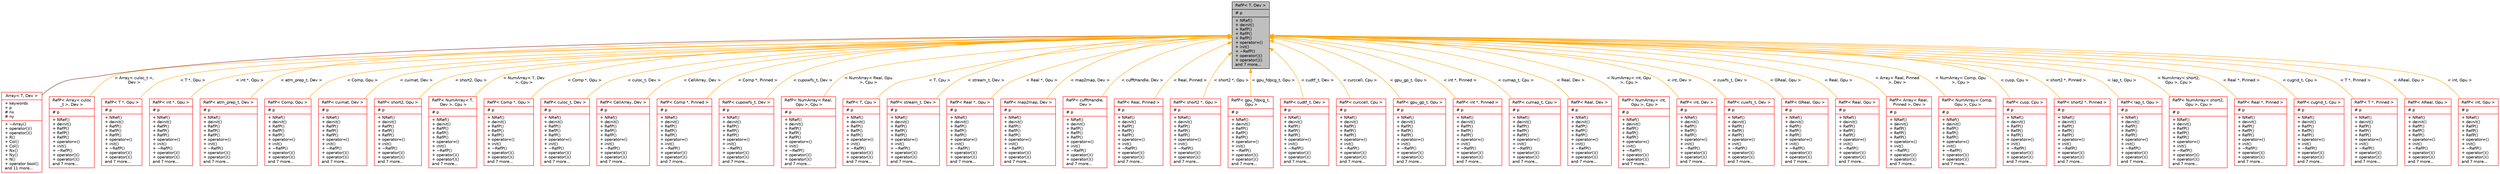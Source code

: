 digraph "RefP&lt; T, Dev &gt;"
{
 // INTERACTIVE_SVG=YES
  bgcolor="transparent";
  edge [fontname="Helvetica",fontsize="10",labelfontname="Helvetica",labelfontsize="10"];
  node [fontname="Helvetica",fontsize="10",shape=record];
  Node0 [label="{RefP\< T, Dev \>\n|# p\l|+ NRef()\l+ deinit()\l+ RefP()\l+ RefP()\l+ RefP()\l+ operator=()\l+ init()\l+ ~RefP()\l+ operator()()\l+ operator()()\land 7 more...\l}",height=0.2,width=0.4,color="black", fillcolor="grey75", style="filled", fontcolor="black"];
  Node0 -> Node1 [dir="back",color="firebrick4",fontsize="10",style="solid",arrowtail="onormal",fontname="Helvetica"];
  Node1 [label="{Array\< T, Dev \>\n|+ keywords\l+ p\l# nx\l# ny\l|+ ~Array()\l+ operator()()\l+ operator()()\l+ R()\l+ Col()\l+ Col()\l+ Nx()\l+ Ny()\l+ N()\l+ operator bool()\land 11 more...\l}",height=0.2,width=0.4,color="red",URL="$class_array.html"];
  Node0 -> Node69 [dir="back",color="orange",fontsize="10",style="solid",label=" \< Array\< culoc_t \>,\l Dev \>" ,fontname="Helvetica"];
  Node69 [label="{RefP\< Array\< culoc\l_t \>, Dev \>\n|# p\l|+ NRef()\l+ deinit()\l+ RefP()\l+ RefP()\l+ RefP()\l+ operator=()\l+ init()\l+ ~RefP()\l+ operator()()\l+ operator()()\land 7 more...\l}",height=0.2,width=0.4,color="red",URL="$class_ref_p.html"];
  Node0 -> Node70 [dir="back",color="orange",fontsize="10",style="solid",label=" \< T *, Gpu \>" ,fontname="Helvetica"];
  Node70 [label="{RefP\< T *, Gpu \>\n|# p\l|+ NRef()\l+ deinit()\l+ RefP()\l+ RefP()\l+ RefP()\l+ operator=()\l+ init()\l+ ~RefP()\l+ operator()()\l+ operator()()\land 7 more...\l}",height=0.2,width=0.4,color="red",URL="$class_ref_p.html"];
  Node0 -> Node71 [dir="back",color="orange",fontsize="10",style="solid",label=" \< int *, Gpu \>" ,fontname="Helvetica"];
  Node71 [label="{RefP\< int *, Gpu \>\n|# p\l|+ NRef()\l+ deinit()\l+ RefP()\l+ RefP()\l+ RefP()\l+ operator=()\l+ init()\l+ ~RefP()\l+ operator()()\l+ operator()()\land 7 more...\l}",height=0.2,width=0.4,color="red",URL="$class_ref_p.html"];
  Node0 -> Node72 [dir="back",color="orange",fontsize="10",style="solid",label=" \< atm_prep_t, Dev \>" ,fontname="Helvetica"];
  Node72 [label="{RefP\< atm_prep_t, Dev \>\n|# p\l|+ NRef()\l+ deinit()\l+ RefP()\l+ RefP()\l+ RefP()\l+ operator=()\l+ init()\l+ ~RefP()\l+ operator()()\l+ operator()()\land 7 more...\l}",height=0.2,width=0.4,color="red",URL="$class_ref_p.html"];
  Node0 -> Node73 [dir="back",color="orange",fontsize="10",style="solid",label=" \< Comp, Gpu \>" ,fontname="Helvetica"];
  Node73 [label="{RefP\< Comp, Gpu \>\n|# p\l|+ NRef()\l+ deinit()\l+ RefP()\l+ RefP()\l+ RefP()\l+ operator=()\l+ init()\l+ ~RefP()\l+ operator()()\l+ operator()()\land 7 more...\l}",height=0.2,width=0.4,color="red",URL="$class_ref_p.html"];
  Node0 -> Node74 [dir="back",color="orange",fontsize="10",style="solid",label=" \< cuimat, Dev \>" ,fontname="Helvetica"];
  Node74 [label="{RefP\< cuimat, Dev \>\n|# p\l|+ NRef()\l+ deinit()\l+ RefP()\l+ RefP()\l+ RefP()\l+ operator=()\l+ init()\l+ ~RefP()\l+ operator()()\l+ operator()()\land 7 more...\l}",height=0.2,width=0.4,color="red",URL="$class_ref_p.html"];
  Node0 -> Node75 [dir="back",color="orange",fontsize="10",style="solid",label=" \< short2, Gpu \>" ,fontname="Helvetica"];
  Node75 [label="{RefP\< short2, Gpu \>\n|# p\l|+ NRef()\l+ deinit()\l+ RefP()\l+ RefP()\l+ RefP()\l+ operator=()\l+ init()\l+ ~RefP()\l+ operator()()\l+ operator()()\land 7 more...\l}",height=0.2,width=0.4,color="red",URL="$class_ref_p.html"];
  Node0 -> Node76 [dir="back",color="orange",fontsize="10",style="solid",label=" \< NumArray\< T, Dev\l \>, Cpu \>" ,fontname="Helvetica"];
  Node76 [label="{RefP\< NumArray\< T,\l Dev \>, Cpu \>\n|# p\l|+ NRef()\l+ deinit()\l+ RefP()\l+ RefP()\l+ RefP()\l+ operator=()\l+ init()\l+ ~RefP()\l+ operator()()\l+ operator()()\land 7 more...\l}",height=0.2,width=0.4,color="red",URL="$class_ref_p.html"];
  Node0 -> Node77 [dir="back",color="orange",fontsize="10",style="solid",label=" \< Comp *, Gpu \>" ,fontname="Helvetica"];
  Node77 [label="{RefP\< Comp *, Gpu \>\n|# p\l|+ NRef()\l+ deinit()\l+ RefP()\l+ RefP()\l+ RefP()\l+ operator=()\l+ init()\l+ ~RefP()\l+ operator()()\l+ operator()()\land 7 more...\l}",height=0.2,width=0.4,color="red",URL="$class_ref_p.html"];
  Node0 -> Node78 [dir="back",color="orange",fontsize="10",style="solid",label=" \< culoc_t, Dev \>" ,fontname="Helvetica"];
  Node78 [label="{RefP\< culoc_t, Dev \>\n|# p\l|+ NRef()\l+ deinit()\l+ RefP()\l+ RefP()\l+ RefP()\l+ operator=()\l+ init()\l+ ~RefP()\l+ operator()()\l+ operator()()\land 7 more...\l}",height=0.2,width=0.4,color="red",URL="$class_ref_p.html"];
  Node0 -> Node79 [dir="back",color="orange",fontsize="10",style="solid",label=" \< CellArray, Dev \>" ,fontname="Helvetica"];
  Node79 [label="{RefP\< CellArray, Dev \>\n|# p\l|+ NRef()\l+ deinit()\l+ RefP()\l+ RefP()\l+ RefP()\l+ operator=()\l+ init()\l+ ~RefP()\l+ operator()()\l+ operator()()\land 7 more...\l}",height=0.2,width=0.4,color="red",URL="$class_ref_p.html"];
  Node0 -> Node80 [dir="back",color="orange",fontsize="10",style="solid",label=" \< Comp *, Pinned \>" ,fontname="Helvetica"];
  Node80 [label="{RefP\< Comp *, Pinned \>\n|# p\l|+ NRef()\l+ deinit()\l+ RefP()\l+ RefP()\l+ RefP()\l+ operator=()\l+ init()\l+ ~RefP()\l+ operator()()\l+ operator()()\land 7 more...\l}",height=0.2,width=0.4,color="red",URL="$class_ref_p.html"];
  Node0 -> Node81 [dir="back",color="orange",fontsize="10",style="solid",label=" \< cupowfs_t, Dev \>" ,fontname="Helvetica"];
  Node81 [label="{RefP\< cupowfs_t, Dev \>\n|# p\l|+ NRef()\l+ deinit()\l+ RefP()\l+ RefP()\l+ RefP()\l+ operator=()\l+ init()\l+ ~RefP()\l+ operator()()\l+ operator()()\land 7 more...\l}",height=0.2,width=0.4,color="red",URL="$class_ref_p.html"];
  Node0 -> Node82 [dir="back",color="orange",fontsize="10",style="solid",label=" \< NumArray\< Real, Gpu\l \>, Cpu \>" ,fontname="Helvetica"];
  Node82 [label="{RefP\< NumArray\< Real,\l Gpu \>, Cpu \>\n|# p\l|+ NRef()\l+ deinit()\l+ RefP()\l+ RefP()\l+ RefP()\l+ operator=()\l+ init()\l+ ~RefP()\l+ operator()()\l+ operator()()\land 7 more...\l}",height=0.2,width=0.4,color="red",URL="$class_ref_p.html"];
  Node0 -> Node83 [dir="back",color="orange",fontsize="10",style="solid",label=" \< T, Cpu \>" ,fontname="Helvetica"];
  Node83 [label="{RefP\< T, Cpu \>\n|# p\l|+ NRef()\l+ deinit()\l+ RefP()\l+ RefP()\l+ RefP()\l+ operator=()\l+ init()\l+ ~RefP()\l+ operator()()\l+ operator()()\land 7 more...\l}",height=0.2,width=0.4,color="red",URL="$class_ref_p.html"];
  Node0 -> Node84 [dir="back",color="orange",fontsize="10",style="solid",label=" \< stream_t, Dev \>" ,fontname="Helvetica"];
  Node84 [label="{RefP\< stream_t, Dev \>\n|# p\l|+ NRef()\l+ deinit()\l+ RefP()\l+ RefP()\l+ RefP()\l+ operator=()\l+ init()\l+ ~RefP()\l+ operator()()\l+ operator()()\land 7 more...\l}",height=0.2,width=0.4,color="red",URL="$class_ref_p.html"];
  Node0 -> Node85 [dir="back",color="orange",fontsize="10",style="solid",label=" \< Real *, Gpu \>" ,fontname="Helvetica"];
  Node85 [label="{RefP\< Real *, Gpu \>\n|# p\l|+ NRef()\l+ deinit()\l+ RefP()\l+ RefP()\l+ RefP()\l+ operator=()\l+ init()\l+ ~RefP()\l+ operator()()\l+ operator()()\land 7 more...\l}",height=0.2,width=0.4,color="red",URL="$class_ref_p.html"];
  Node0 -> Node86 [dir="back",color="orange",fontsize="10",style="solid",label=" \< map2map, Dev \>" ,fontname="Helvetica"];
  Node86 [label="{RefP\< map2map, Dev \>\n|# p\l|+ NRef()\l+ deinit()\l+ RefP()\l+ RefP()\l+ RefP()\l+ operator=()\l+ init()\l+ ~RefP()\l+ operator()()\l+ operator()()\land 7 more...\l}",height=0.2,width=0.4,color="red",URL="$class_ref_p.html"];
  Node0 -> Node87 [dir="back",color="orange",fontsize="10",style="solid",label=" \< cufftHandle, Dev \>" ,fontname="Helvetica"];
  Node87 [label="{RefP\< cufftHandle,\l Dev \>\n|# p\l|+ NRef()\l+ deinit()\l+ RefP()\l+ RefP()\l+ RefP()\l+ operator=()\l+ init()\l+ ~RefP()\l+ operator()()\l+ operator()()\land 7 more...\l}",height=0.2,width=0.4,color="red",URL="$class_ref_p.html"];
  Node0 -> Node88 [dir="back",color="orange",fontsize="10",style="solid",label=" \< Real, Pinned \>" ,fontname="Helvetica"];
  Node88 [label="{RefP\< Real, Pinned \>\n|# p\l|+ NRef()\l+ deinit()\l+ RefP()\l+ RefP()\l+ RefP()\l+ operator=()\l+ init()\l+ ~RefP()\l+ operator()()\l+ operator()()\land 7 more...\l}",height=0.2,width=0.4,color="red",URL="$class_ref_p.html"];
  Node0 -> Node89 [dir="back",color="orange",fontsize="10",style="solid",label=" \< short2 *, Gpu \>" ,fontname="Helvetica"];
  Node89 [label="{RefP\< short2 *, Gpu \>\n|# p\l|+ NRef()\l+ deinit()\l+ RefP()\l+ RefP()\l+ RefP()\l+ operator=()\l+ init()\l+ ~RefP()\l+ operator()()\l+ operator()()\land 7 more...\l}",height=0.2,width=0.4,color="red",URL="$class_ref_p.html"];
  Node0 -> Node90 [dir="back",color="orange",fontsize="10",style="solid",label=" \< gpu_fdpcg_t, Gpu \>" ,fontname="Helvetica"];
  Node90 [label="{RefP\< gpu_fdpcg_t,\l Gpu \>\n|# p\l|+ NRef()\l+ deinit()\l+ RefP()\l+ RefP()\l+ RefP()\l+ operator=()\l+ init()\l+ ~RefP()\l+ operator()()\l+ operator()()\land 7 more...\l}",height=0.2,width=0.4,color="red",URL="$class_ref_p.html"];
  Node0 -> Node91 [dir="back",color="orange",fontsize="10",style="solid",label=" \< cudtf_t, Dev \>" ,fontname="Helvetica"];
  Node91 [label="{RefP\< cudtf_t, Dev \>\n|# p\l|+ NRef()\l+ deinit()\l+ RefP()\l+ RefP()\l+ RefP()\l+ operator=()\l+ init()\l+ ~RefP()\l+ operator()()\l+ operator()()\land 7 more...\l}",height=0.2,width=0.4,color="red",URL="$class_ref_p.html"];
  Node0 -> Node92 [dir="back",color="orange",fontsize="10",style="solid",label=" \< curccell, Cpu \>" ,fontname="Helvetica"];
  Node92 [label="{RefP\< curccell, Cpu \>\n|# p\l|+ NRef()\l+ deinit()\l+ RefP()\l+ RefP()\l+ RefP()\l+ operator=()\l+ init()\l+ ~RefP()\l+ operator()()\l+ operator()()\land 7 more...\l}",height=0.2,width=0.4,color="red",URL="$class_ref_p.html"];
  Node0 -> Node93 [dir="back",color="orange",fontsize="10",style="solid",label=" \< gpu_gp_t, Gpu \>" ,fontname="Helvetica"];
  Node93 [label="{RefP\< gpu_gp_t, Gpu \>\n|# p\l|+ NRef()\l+ deinit()\l+ RefP()\l+ RefP()\l+ RefP()\l+ operator=()\l+ init()\l+ ~RefP()\l+ operator()()\l+ operator()()\land 7 more...\l}",height=0.2,width=0.4,color="red",URL="$class_ref_p.html"];
  Node0 -> Node94 [dir="back",color="orange",fontsize="10",style="solid",label=" \< int *, Pinned \>" ,fontname="Helvetica"];
  Node94 [label="{RefP\< int *, Pinned \>\n|# p\l|+ NRef()\l+ deinit()\l+ RefP()\l+ RefP()\l+ RefP()\l+ operator=()\l+ init()\l+ ~RefP()\l+ operator()()\l+ operator()()\land 7 more...\l}",height=0.2,width=0.4,color="red",URL="$class_ref_p.html"];
  Node0 -> Node95 [dir="back",color="orange",fontsize="10",style="solid",label=" \< cumap_t, Cpu \>" ,fontname="Helvetica"];
  Node95 [label="{RefP\< cumap_t, Cpu \>\n|# p\l|+ NRef()\l+ deinit()\l+ RefP()\l+ RefP()\l+ RefP()\l+ operator=()\l+ init()\l+ ~RefP()\l+ operator()()\l+ operator()()\land 7 more...\l}",height=0.2,width=0.4,color="red",URL="$class_ref_p.html"];
  Node0 -> Node96 [dir="back",color="orange",fontsize="10",style="solid",label=" \< Real, Dev \>" ,fontname="Helvetica"];
  Node96 [label="{RefP\< Real, Dev \>\n|# p\l|+ NRef()\l+ deinit()\l+ RefP()\l+ RefP()\l+ RefP()\l+ operator=()\l+ init()\l+ ~RefP()\l+ operator()()\l+ operator()()\land 7 more...\l}",height=0.2,width=0.4,color="red",URL="$class_ref_p.html"];
  Node0 -> Node97 [dir="back",color="orange",fontsize="10",style="solid",label=" \< NumArray\< int, Gpu\l \>, Cpu \>" ,fontname="Helvetica"];
  Node97 [label="{RefP\< NumArray\< int,\l Gpu \>, Cpu \>\n|# p\l|+ NRef()\l+ deinit()\l+ RefP()\l+ RefP()\l+ RefP()\l+ operator=()\l+ init()\l+ ~RefP()\l+ operator()()\l+ operator()()\land 7 more...\l}",height=0.2,width=0.4,color="red",URL="$class_ref_p.html"];
  Node0 -> Node98 [dir="back",color="orange",fontsize="10",style="solid",label=" \< int, Dev \>" ,fontname="Helvetica"];
  Node98 [label="{RefP\< int, Dev \>\n|# p\l|+ NRef()\l+ deinit()\l+ RefP()\l+ RefP()\l+ RefP()\l+ operator=()\l+ init()\l+ ~RefP()\l+ operator()()\l+ operator()()\land 7 more...\l}",height=0.2,width=0.4,color="red",URL="$class_ref_p.html"];
  Node0 -> Node99 [dir="back",color="orange",fontsize="10",style="solid",label=" \< cuwfs_t, Dev \>" ,fontname="Helvetica"];
  Node99 [label="{RefP\< cuwfs_t, Dev \>\n|# p\l|+ NRef()\l+ deinit()\l+ RefP()\l+ RefP()\l+ RefP()\l+ operator=()\l+ init()\l+ ~RefP()\l+ operator()()\l+ operator()()\land 7 more...\l}",height=0.2,width=0.4,color="red",URL="$class_ref_p.html"];
  Node0 -> Node100 [dir="back",color="orange",fontsize="10",style="solid",label=" \< GReal, Gpu \>" ,fontname="Helvetica"];
  Node100 [label="{RefP\< GReal, Gpu \>\n|# p\l|+ NRef()\l+ deinit()\l+ RefP()\l+ RefP()\l+ RefP()\l+ operator=()\l+ init()\l+ ~RefP()\l+ operator()()\l+ operator()()\land 7 more...\l}",height=0.2,width=0.4,color="red",URL="$class_ref_p.html"];
  Node0 -> Node101 [dir="back",color="orange",fontsize="10",style="solid",label=" \< Real, Gpu \>" ,fontname="Helvetica"];
  Node101 [label="{RefP\< Real, Gpu \>\n|# p\l|+ NRef()\l+ deinit()\l+ RefP()\l+ RefP()\l+ RefP()\l+ operator=()\l+ init()\l+ ~RefP()\l+ operator()()\l+ operator()()\land 7 more...\l}",height=0.2,width=0.4,color="red",URL="$class_ref_p.html"];
  Node0 -> Node102 [dir="back",color="orange",fontsize="10",style="solid",label=" \< Array\< Real, Pinned\l \>, Dev \>" ,fontname="Helvetica"];
  Node102 [label="{RefP\< Array\< Real,\l Pinned \>, Dev \>\n|# p\l|+ NRef()\l+ deinit()\l+ RefP()\l+ RefP()\l+ RefP()\l+ operator=()\l+ init()\l+ ~RefP()\l+ operator()()\l+ operator()()\land 7 more...\l}",height=0.2,width=0.4,color="red",URL="$class_ref_p.html"];
  Node0 -> Node103 [dir="back",color="orange",fontsize="10",style="solid",label=" \< NumArray\< Comp, Gpu\l \>, Cpu \>" ,fontname="Helvetica"];
  Node103 [label="{RefP\< NumArray\< Comp,\l Gpu \>, Cpu \>\n|# p\l|+ NRef()\l+ deinit()\l+ RefP()\l+ RefP()\l+ RefP()\l+ operator=()\l+ init()\l+ ~RefP()\l+ operator()()\l+ operator()()\land 7 more...\l}",height=0.2,width=0.4,color="red",URL="$class_ref_p.html"];
  Node0 -> Node104 [dir="back",color="orange",fontsize="10",style="solid",label=" \< cusp, Cpu \>" ,fontname="Helvetica"];
  Node104 [label="{RefP\< cusp, Cpu \>\n|# p\l|+ NRef()\l+ deinit()\l+ RefP()\l+ RefP()\l+ RefP()\l+ operator=()\l+ init()\l+ ~RefP()\l+ operator()()\l+ operator()()\land 7 more...\l}",height=0.2,width=0.4,color="red",URL="$class_ref_p.html"];
  Node0 -> Node105 [dir="back",color="orange",fontsize="10",style="solid",label=" \< short2 *, Pinned \>" ,fontname="Helvetica"];
  Node105 [label="{RefP\< short2 *, Pinned \>\n|# p\l|+ NRef()\l+ deinit()\l+ RefP()\l+ RefP()\l+ RefP()\l+ operator=()\l+ init()\l+ ~RefP()\l+ operator()()\l+ operator()()\land 7 more...\l}",height=0.2,width=0.4,color="red",URL="$class_ref_p.html"];
  Node0 -> Node106 [dir="back",color="orange",fontsize="10",style="solid",label=" \< lap_t, Gpu \>" ,fontname="Helvetica"];
  Node106 [label="{RefP\< lap_t, Gpu \>\n|# p\l|+ NRef()\l+ deinit()\l+ RefP()\l+ RefP()\l+ RefP()\l+ operator=()\l+ init()\l+ ~RefP()\l+ operator()()\l+ operator()()\land 7 more...\l}",height=0.2,width=0.4,color="red",URL="$class_ref_p.html"];
  Node0 -> Node107 [dir="back",color="orange",fontsize="10",style="solid",label=" \< NumArray\< short2,\l Gpu \>, Cpu \>" ,fontname="Helvetica"];
  Node107 [label="{RefP\< NumArray\< short2,\l Gpu \>, Cpu \>\n|# p\l|+ NRef()\l+ deinit()\l+ RefP()\l+ RefP()\l+ RefP()\l+ operator=()\l+ init()\l+ ~RefP()\l+ operator()()\l+ operator()()\land 7 more...\l}",height=0.2,width=0.4,color="red",URL="$class_ref_p.html"];
  Node0 -> Node108 [dir="back",color="orange",fontsize="10",style="solid",label=" \< Real *, Pinned \>" ,fontname="Helvetica"];
  Node108 [label="{RefP\< Real *, Pinned \>\n|# p\l|+ NRef()\l+ deinit()\l+ RefP()\l+ RefP()\l+ RefP()\l+ operator=()\l+ init()\l+ ~RefP()\l+ operator()()\l+ operator()()\land 7 more...\l}",height=0.2,width=0.4,color="red",URL="$class_ref_p.html"];
  Node0 -> Node109 [dir="back",color="orange",fontsize="10",style="solid",label=" \< cugrid_t, Cpu \>" ,fontname="Helvetica"];
  Node109 [label="{RefP\< cugrid_t, Cpu \>\n|# p\l|+ NRef()\l+ deinit()\l+ RefP()\l+ RefP()\l+ RefP()\l+ operator=()\l+ init()\l+ ~RefP()\l+ operator()()\l+ operator()()\land 7 more...\l}",height=0.2,width=0.4,color="red",URL="$class_ref_p.html"];
  Node0 -> Node110 [dir="back",color="orange",fontsize="10",style="solid",label=" \< T *, Pinned \>" ,fontname="Helvetica"];
  Node110 [label="{RefP\< T *, Pinned \>\n|# p\l|+ NRef()\l+ deinit()\l+ RefP()\l+ RefP()\l+ RefP()\l+ operator=()\l+ init()\l+ ~RefP()\l+ operator()()\l+ operator()()\land 7 more...\l}",height=0.2,width=0.4,color="red",URL="$class_ref_p.html"];
  Node0 -> Node111 [dir="back",color="orange",fontsize="10",style="solid",label=" \< AReal, Gpu \>" ,fontname="Helvetica"];
  Node111 [label="{RefP\< AReal, Gpu \>\n|# p\l|+ NRef()\l+ deinit()\l+ RefP()\l+ RefP()\l+ RefP()\l+ operator=()\l+ init()\l+ ~RefP()\l+ operator()()\l+ operator()()\land 7 more...\l}",height=0.2,width=0.4,color="red",URL="$class_ref_p.html"];
  Node0 -> Node112 [dir="back",color="orange",fontsize="10",style="solid",label=" \< int, Gpu \>" ,fontname="Helvetica"];
  Node112 [label="{RefP\< int, Gpu \>\n|# p\l|+ NRef()\l+ deinit()\l+ RefP()\l+ RefP()\l+ RefP()\l+ operator=()\l+ init()\l+ ~RefP()\l+ operator()()\l+ operator()()\land 7 more...\l}",height=0.2,width=0.4,color="red",URL="$class_ref_p.html"];
}
